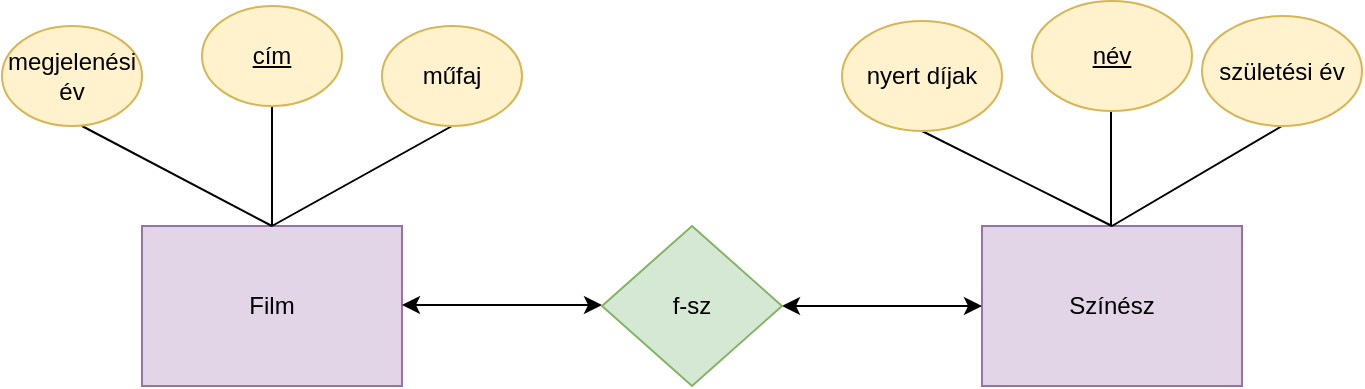 <mxfile version="24.7.17">
  <diagram name="Page-1" id="UUnW9URFbVI3JaG91hQ5">
    <mxGraphModel dx="1434" dy="734" grid="1" gridSize="10" guides="1" tooltips="1" connect="1" arrows="1" fold="1" page="1" pageScale="1" pageWidth="1200" pageHeight="1920" math="0" shadow="0">
      <root>
        <mxCell id="0" />
        <mxCell id="1" parent="0" />
        <mxCell id="g_ri7xsNn-ehxnNiRQ7a-1" value="Film" style="rounded=0;whiteSpace=wrap;html=1;fillColor=#e1d5e7;strokeColor=#9673a6;" vertex="1" parent="1">
          <mxGeometry x="280" y="360" width="130" height="80" as="geometry" />
        </mxCell>
        <mxCell id="g_ri7xsNn-ehxnNiRQ7a-2" value="Színész" style="rounded=0;whiteSpace=wrap;html=1;fillColor=#e1d5e7;strokeColor=#9673a6;" vertex="1" parent="1">
          <mxGeometry x="700" y="360" width="130" height="80" as="geometry" />
        </mxCell>
        <mxCell id="g_ri7xsNn-ehxnNiRQ7a-3" value="" style="endArrow=classic;html=1;rounded=0;entryX=0;entryY=0.5;entryDx=0;entryDy=0;startArrow=classic;startFill=1;" edge="1" parent="1" target="g_ri7xsNn-ehxnNiRQ7a-2">
          <mxGeometry width="50" height="50" relative="1" as="geometry">
            <mxPoint x="600" y="400" as="sourcePoint" />
            <mxPoint x="670" y="350" as="targetPoint" />
          </mxGeometry>
        </mxCell>
        <mxCell id="g_ri7xsNn-ehxnNiRQ7a-4" value="" style="endArrow=classic;html=1;rounded=0;entryX=0;entryY=0.5;entryDx=0;entryDy=0;endFill=1;startArrow=classic;startFill=1;" edge="1" parent="1">
          <mxGeometry width="50" height="50" relative="1" as="geometry">
            <mxPoint x="410" y="399.5" as="sourcePoint" />
            <mxPoint x="510" y="399.5" as="targetPoint" />
          </mxGeometry>
        </mxCell>
        <mxCell id="g_ri7xsNn-ehxnNiRQ7a-5" value="f-sz" style="rhombus;whiteSpace=wrap;html=1;fillColor=#d5e8d4;strokeColor=#82b366;" vertex="1" parent="1">
          <mxGeometry x="510" y="360" width="90" height="80" as="geometry" />
        </mxCell>
        <mxCell id="g_ri7xsNn-ehxnNiRQ7a-6" value="" style="endArrow=none;html=1;rounded=0;entryX=0.5;entryY=1;entryDx=0;entryDy=0;" edge="1" parent="1" target="g_ri7xsNn-ehxnNiRQ7a-9">
          <mxGeometry width="50" height="50" relative="1" as="geometry">
            <mxPoint x="345" y="360" as="sourcePoint" />
            <mxPoint x="430" y="310" as="targetPoint" />
          </mxGeometry>
        </mxCell>
        <mxCell id="g_ri7xsNn-ehxnNiRQ7a-7" value="" style="endArrow=none;html=1;rounded=0;exitX=0.5;exitY=0;exitDx=0;exitDy=0;" edge="1" parent="1" source="g_ri7xsNn-ehxnNiRQ7a-1">
          <mxGeometry width="50" height="50" relative="1" as="geometry">
            <mxPoint x="330" y="350" as="sourcePoint" />
            <mxPoint x="345" y="300" as="targetPoint" />
          </mxGeometry>
        </mxCell>
        <mxCell id="g_ri7xsNn-ehxnNiRQ7a-9" value="műfaj" style="ellipse;whiteSpace=wrap;html=1;fillColor=#fff2cc;strokeColor=#d6b656;" vertex="1" parent="1">
          <mxGeometry x="400" y="260" width="70" height="50" as="geometry" />
        </mxCell>
        <mxCell id="g_ri7xsNn-ehxnNiRQ7a-10" value="&lt;u&gt;cím&lt;/u&gt;" style="ellipse;whiteSpace=wrap;html=1;fillColor=#fff2cc;strokeColor=#d6b656;" vertex="1" parent="1">
          <mxGeometry x="310" y="250" width="70" height="50" as="geometry" />
        </mxCell>
        <mxCell id="g_ri7xsNn-ehxnNiRQ7a-11" value="" style="endArrow=none;html=1;rounded=0;exitX=0.5;exitY=0;exitDx=0;exitDy=0;" edge="1" parent="1" source="g_ri7xsNn-ehxnNiRQ7a-1">
          <mxGeometry width="50" height="50" relative="1" as="geometry">
            <mxPoint x="280" y="350" as="sourcePoint" />
            <mxPoint x="250" y="310" as="targetPoint" />
          </mxGeometry>
        </mxCell>
        <mxCell id="g_ri7xsNn-ehxnNiRQ7a-13" value="&lt;div&gt;megjelenési&lt;/div&gt;&lt;div&gt;év&lt;br&gt;&lt;/div&gt;" style="ellipse;whiteSpace=wrap;html=1;fillColor=#fff2cc;strokeColor=#d6b656;" vertex="1" parent="1">
          <mxGeometry x="210" y="260" width="70" height="50" as="geometry" />
        </mxCell>
        <mxCell id="g_ri7xsNn-ehxnNiRQ7a-14" value="" style="endArrow=none;html=1;rounded=0;exitX=0.5;exitY=0;exitDx=0;exitDy=0;" edge="1" parent="1">
          <mxGeometry width="50" height="50" relative="1" as="geometry">
            <mxPoint x="764.5" y="360" as="sourcePoint" />
            <mxPoint x="764.5" y="300" as="targetPoint" />
          </mxGeometry>
        </mxCell>
        <mxCell id="g_ri7xsNn-ehxnNiRQ7a-15" value="" style="endArrow=none;html=1;rounded=0;entryX=0.5;entryY=1;entryDx=0;entryDy=0;exitX=0.5;exitY=0;exitDx=0;exitDy=0;" edge="1" parent="1" source="g_ri7xsNn-ehxnNiRQ7a-2" target="g_ri7xsNn-ehxnNiRQ7a-17">
          <mxGeometry width="50" height="50" relative="1" as="geometry">
            <mxPoint x="760" y="360" as="sourcePoint" />
            <mxPoint x="850" y="310" as="targetPoint" />
          </mxGeometry>
        </mxCell>
        <mxCell id="g_ri7xsNn-ehxnNiRQ7a-16" value="" style="endArrow=none;html=1;rounded=0;exitX=0.5;exitY=0;exitDx=0;exitDy=0;entryX=0.5;entryY=1;entryDx=0;entryDy=0;" edge="1" parent="1" target="g_ri7xsNn-ehxnNiRQ7a-19">
          <mxGeometry width="50" height="50" relative="1" as="geometry">
            <mxPoint x="765" y="360" as="sourcePoint" />
            <mxPoint x="670" y="310" as="targetPoint" />
          </mxGeometry>
        </mxCell>
        <mxCell id="g_ri7xsNn-ehxnNiRQ7a-17" value="születési év" style="ellipse;whiteSpace=wrap;html=1;fillColor=#fff2cc;strokeColor=#d6b656;" vertex="1" parent="1">
          <mxGeometry x="810" y="255" width="80" height="55" as="geometry" />
        </mxCell>
        <mxCell id="g_ri7xsNn-ehxnNiRQ7a-18" value="&lt;u&gt;név&lt;/u&gt;" style="ellipse;whiteSpace=wrap;html=1;fillColor=#fff2cc;strokeColor=#d6b656;" vertex="1" parent="1">
          <mxGeometry x="725" y="247.5" width="80" height="55" as="geometry" />
        </mxCell>
        <mxCell id="g_ri7xsNn-ehxnNiRQ7a-19" value="nyert díjak" style="ellipse;whiteSpace=wrap;html=1;fillColor=#fff2cc;strokeColor=#d6b656;" vertex="1" parent="1">
          <mxGeometry x="630" y="257.5" width="80" height="55" as="geometry" />
        </mxCell>
      </root>
    </mxGraphModel>
  </diagram>
</mxfile>
